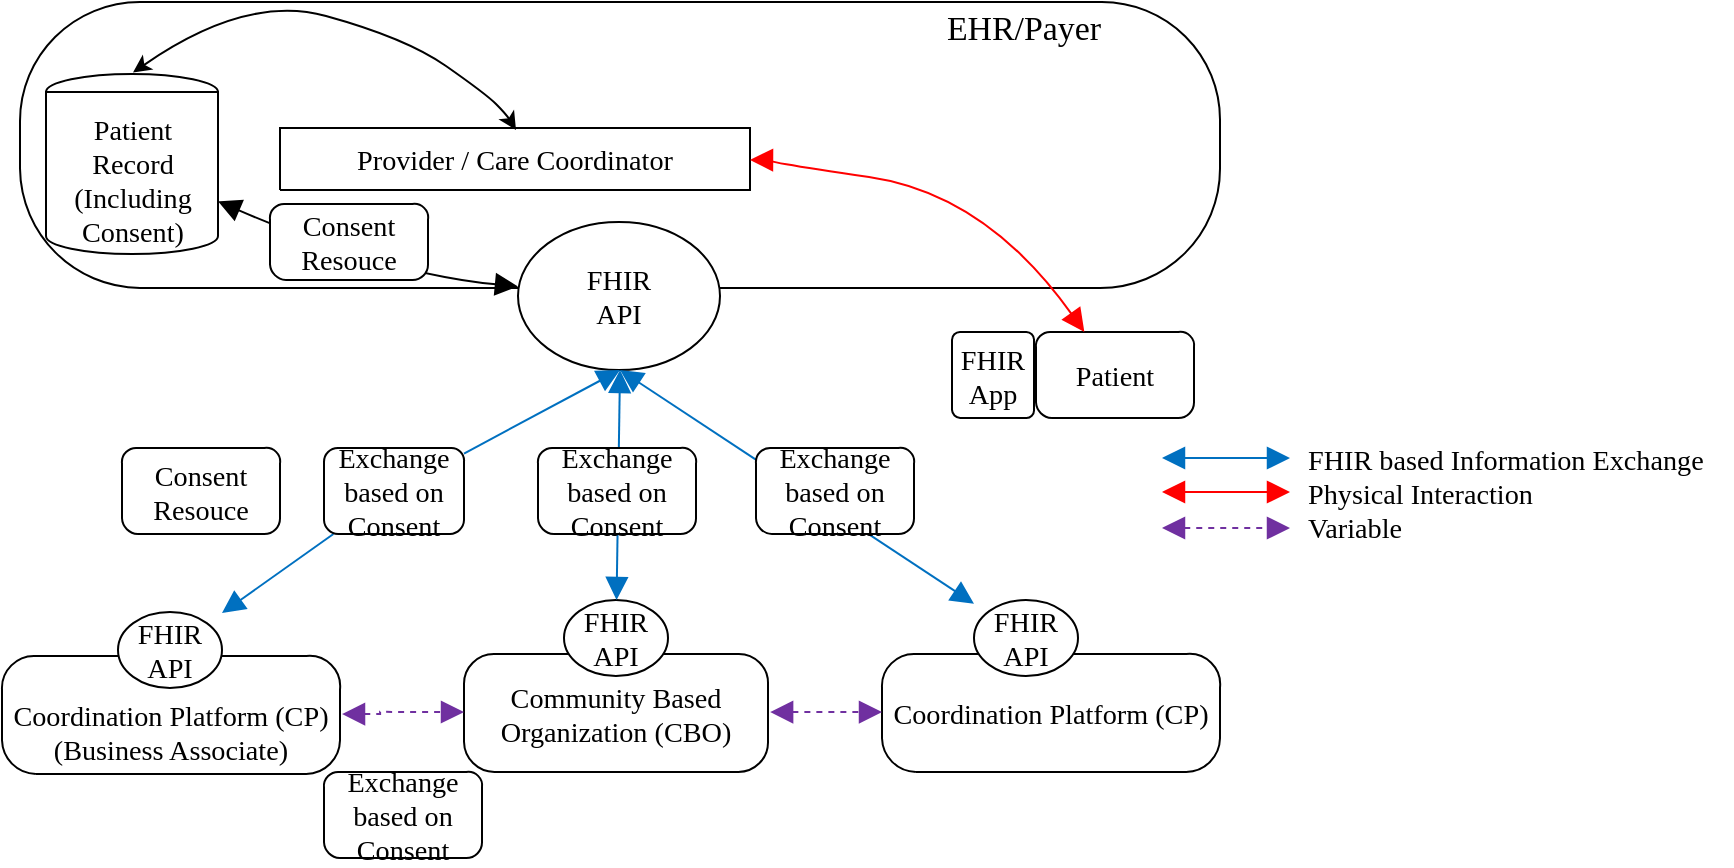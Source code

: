 <mxfile version="20.3.0" type="device"><diagram name="Page-1" id="Page-1"><mxGraphModel dx="978" dy="1191" grid="1" gridSize="10" guides="1" tooltips="1" connect="1" arrows="1" fold="1" page="1" pageScale="1" pageWidth="850" pageHeight="1100" math="0" shadow="0"><root><mxCell id="0"/><mxCell id="1" value="Connector" parent="0"/><mxCell id="2" style="vsdxID=18;fillColor=#FFFFFF;gradientColor=none;shape=stencil(vVTJEoIwDP2aHmG6CMLZ5T86WqBjpUyoin9vmcAo68nhluUl6UvSEHGoC1kpwmntwN7US19dQcSRcK7LQoF2XiLiRMQhs6BysI/yinolW2Qr3e2zzdBgHKNtCKfvXkX9jFijyx9s+jeshIv3QY8N0wTR0MF3LIxjNDXDBH3CKAl51CEC2eg6AOuk07ZEf4c2EnIV+HJBZmQ+cNUvpaqJeZbMuLh/3j5a45PEEz4sGfAZ9YduRWW27gLpfyAnk06nk04HnVlq9QbNWVqxWS6MhoyPyPDvUq5+r012du0DeuF7ETJtDB6UX//4gngTXh9x+gA=);points=[[1,0.5,0],[0.5,0.5,0],[0.5,0,0],[0.03,0.12,0],[0.97,0.12,0],[0.03,0.88,0],[0.97,0.88,0]];labelBackgroundColor=none;rounded=0;html=1;whiteSpace=wrap;" parent="1" vertex="1"><mxGeometry x="127" y="114" width="600" height="143" as="geometry"/></mxCell><mxCell id="3" value="&lt;div style=&quot;font-size: 1px&quot;&gt;&lt;font style=&quot;font-size:14.11px;font-family:Calibri;color:#000000;direction:ltr;letter-spacing:0px;line-height:120%;opacity:1&quot;&gt;Provider / Care Coordinator&lt;br/&gt;&lt;/font&gt;&lt;/div&gt;" style="verticalAlign=middle;align=center;vsdxID=3;fillColor=#FFFFFF;gradientColor=none;shape=stencil(nZBLDoAgDERP0z3SIyjew0SURgSD+Lu9kMZoXLhwN9O+tukAlrNpJg1SzDH4QW/URgNYgZTkjA4UkwJUgGXng+6DX1zLfmoymdXo17xh5zmRJ6Q42BWCfc2oJfdAr+Yv+AP9Cb7OJ3H/2JG1HNGz/84klThPVCc=);points=[[0.5,1,0],[1,0.5,0],[0.5,0,0],[0,0.5,0],[0.5,0.5,0]];labelBackgroundColor=none;rounded=0;html=1;whiteSpace=wrap;" parent="1" vertex="1"><mxGeometry x="257" y="177" width="235" height="31" as="geometry"/></mxCell><mxCell id="4" style="vsdxID=4;fillColor=#FFFFFF;gradientColor=none;shape=stencil(rVFBDsIwDHtNj5VCK14wxj8ilm0VZZ3SAuX3tAoIBhwQ4mbHjhMlyjZxxJmUgZg47OnsujQqu1HGuGkkdqkgZVtlmz4wDRyOUyd8xuqs6BBONSFLH9QOAxdha6FbcSLvisR5oQEvvfegFXyMgqwxu6g5JEwuTIupHnkgXcbo3uNwyxEpnonmt/Ivi/1nLfhirQIeZ+6d9/KlZ/31LaUkL7XtFQ==);points=[[0.5,0,0],[0.5,0.5,0],[0,0.5,0],[0.5,1,0],[1,0.5,0]];labelBackgroundColor=none;rounded=0;html=1;whiteSpace=wrap;" parent="1" vertex="1"><mxGeometry x="376" y="224" width="101" height="74" as="geometry"/></mxCell><mxCell id="5" value="&lt;div style=&quot;font-size: 1px&quot;&gt;&lt;font style=&quot;font-size:14.11px;font-family:Calibri;color:#000000;direction:ltr;letter-spacing:0px;line-height:120%;opacity:1&quot;&gt;FHIR&lt;br/&gt;API&lt;br/&gt;&lt;/font&gt;&lt;/div&gt;" style="text;vsdxID=4;fillColor=none;gradientColor=none;points=[[0.5,0,0],[0.5,0.5,0],[0,0.5,0],[0.5,1,0],[1,0.5,0]];labelBackgroundColor=none;rounded=0;html=1;whiteSpace=wrap;verticalAlign=middle;align=center;strokeColor=none;;html=1;" parent="4" vertex="1"><mxGeometry x="6.35" y="4.58" width="88.85" height="64.79" as="geometry"/></mxCell><mxCell id="6" value="&lt;div style=&quot;font-size: 1px&quot;&gt;&lt;font style=&quot;font-size:14.11px;font-family:Calibri;color:#000000;direction:ltr;letter-spacing:0px;line-height:120%;opacity:1&quot;&gt;&lt;br/&gt;Coordination Platform (CP)&lt;br/&gt;(Business Associate)&lt;br/&gt;&lt;/font&gt;&lt;/div&gt;" style="verticalAlign=middle;align=center;vsdxID=11;fillColor=#FFFFFF;gradientColor=none;shape=stencil(vVTLcsMgDPwajmZ41HU4p+l/MA22mVLjkWnj/n3xKG4DMT1lfNNjkdgdSUQep16Phgg2BfDv5mLPoSfyhQhhh96ADdEi8kTksfVgOvCfwxn9US/IxfrwX0uFGd9xtjwR7Ht10X9FrLPDDVY9DKvhLebg9w+UK4TDFS8UZQ2G5rTCWrHh9GlFVHq2UwU+6GD9gPkr2mnoTBX7Va3TXZKaLsaMd+FNNnlzcaC1LBNSlGd0aqrqhE6mD9uLyWbfAudHIHNhapEp01D+nChTUnoHcUoTVppacbibWilJOrWba7DLyP63gNH4uwitdQ4Pym0+vyAxhNdHnn4A);points=[[1,0.5,0],[0.5,0.5,0],[0.5,0,0],[0.03,0.08,0],[0.97,0.08,0],[0.03,0.92,0],[0.97,0.92,0]];labelBackgroundColor=none;rounded=0;html=1;whiteSpace=wrap;" parent="1" vertex="1"><mxGeometry x="118" y="441" width="169" height="59" as="geometry"/></mxCell><mxCell id="7" value="&lt;div style=&quot;font-size: 1px&quot;&gt;&lt;font style=&quot;font-size:14.11px;font-family:Calibri;color:#000000;direction:ltr;letter-spacing:0px;line-height:120%;opacity:1&quot;&gt;Patient&lt;br/&gt;&lt;/font&gt;&lt;/div&gt;" style="verticalAlign=middle;align=center;vsdxID=12;fillColor=#FFFFFF;gradientColor=none;shape=stencil(vVRLDoIwED1NlzT9BIG1n3s0WqCxUjJUxdtbMhKlgivDbj6vM32v0yFy29Wq1USwzoM767s5+ZrIHRHCNLUG44NF5J7IbelAV+CuzQn9Vg3Iwbq421Chx3OcDUcEe4wu+gfEWtN8YIu/YRUcQw5GLC1SRMMIzynPMdRPC4wFc04z+UIkqjddAs4rb1yD+RfaKqh0EtolpVXVJNXdtW6/wrNk4ubheiJb5pPTrIj4bChLJ3wifdhaVGb7LpD+BzJ+abb5UiadKrMk9QriLI3YLBfOaCoiMgUVPBrb2W+wysz++oDBeG+E0liLC+UzH2+QEMLtI/dP);points=[[1,0.5,0],[0.5,0.5,0],[0.5,0,0],[0.03,0.05,0],[0.97,0.05,0],[0.03,0.95,0],[0.97,0.95,0]];labelBackgroundColor=none;rounded=0;html=1;whiteSpace=wrap;" parent="1" vertex="1"><mxGeometry x="635" y="279" width="79" height="43" as="geometry"/></mxCell><mxCell id="8" value="&lt;div style=&quot;font-size: 1px&quot;&gt;&lt;font style=&quot;font-size:14.11px;font-family:Calibri;color:#000000;direction:ltr;letter-spacing:0px;line-height:120%;opacity:1&quot;&gt;Community Based Organization (CBO)&lt;br/&gt;&lt;/font&gt;&lt;/div&gt;" style="verticalAlign=middle;align=center;vsdxID=13;fillColor=#FFFFFF;gradientColor=none;shape=stencil(vVTbEoIgEP0aHmUQjOq57D+YRGUicVYq+/tw0ElRe2p828tZlrM3xE5NKWqJKGksmJt8qcyWiJ0RpaoqJSjrJMRSxE65AVmAeVSZ12vRITvpbp7dC62Pi0kXQsl7UL1+8VitqhH2+DesgKvzwYDFBw+GHk13mPSmdho/vLdPcNIDItGqJgJjhVWm8u4erAUUMnLJolyLYuJqXlLWM/MilTC3+x3/RYbvAjYJ5scJm6A4ZCsmi3lXOP8DOWvzftZnyieVWan0BrVZma9FJjHBMQ+ocExoMLKLG7DJwP7aPSd8j0GutPa3ZOwPj4cz+cPD0g8=);points=[[0,0.5,0],[1,0.5,0],[0.5,1,0],[0.5,0,0],[0.03,0.04,0],[0.97,0.04,0],[0.03,0.96,0],[0.97,0.96,0]];labelBackgroundColor=none;rounded=0;html=1;whiteSpace=wrap;" parent="1" vertex="1"><mxGeometry x="349" y="440" width="152" height="59" as="geometry"/></mxCell><mxCell id="9" value="&lt;div style=&quot;font-size: 1px&quot;&gt;&lt;font style=&quot;font-size:16.93px;font-family:Calibri;color:#000000;direction:ltr;letter-spacing:0px;line-height:120%;opacity:1&quot;&gt;EHR/Payer&lt;br/&gt;&lt;/font&gt;&lt;/div&gt;" style="verticalAlign=middle;align=center;vsdxID=19;fillColor=none;gradientColor=none;shape=stencil(nZBLDoAgDERP0z3SIyjew0SURgSD+Lu9kMZoXLhwN9O+tukAlrNpJg1SzDH4QW/URgNYgZTkjA4UkwJUgGXng+6DX1zLfmoymdXo17xh5zmRJ6Q42BWCfc2oJfdAr+Yv+AP9Cb7OJ3H/2JG1HNGz/84klThPVCc=);strokeColor=none;points=[];labelBackgroundColor=none;rounded=0;html=1;whiteSpace=wrap;" parent="1" vertex="1"><mxGeometry x="522" y="114" width="214" height="28" as="geometry"/></mxCell><mxCell id="10" style="vsdxID=28;fillColor=#FFFFFF;gradientColor=none;shape=stencil(vVHLDsIgEPwajiQU4hfU+h8bu7RELM2CFv9eyMZYjCcP3mZ2Zh/ZEaaPM6wotIqJwgU3N6ZZmKPQ2i0zkksFCTMI09tAOFG4LSPzFaqzomu41wmZ+1Tt0OrB7MD0xE6gc5EoN5qi1vsa1Kmvo1SWkF2UFBIkF5ZmqweaUJY10nqYGiluiOuu3P182P/OKuD9Zuu855T2+mcspcSRmuEJ);points=[[0.5,0,0],[0.5,0.5,0],[0,0.5,0],[0.5,1,0],[1,0.5,0]];labelBackgroundColor=none;rounded=0;html=1;whiteSpace=wrap;" parent="1" vertex="1"><mxGeometry x="176" y="419" width="52" height="38" as="geometry"/></mxCell><mxCell id="11" value="&lt;div style=&quot;font-size: 1px&quot;&gt;&lt;font style=&quot;font-size:14.11px;font-family:Calibri;color:#000000;direction:ltr;letter-spacing:0px;line-height:120%;opacity:1&quot;&gt;FHIR&lt;br/&gt;API&lt;br/&gt;&lt;/font&gt;&lt;/div&gt;" style="text;vsdxID=28;fillColor=none;gradientColor=none;points=[[0.5,0,0],[0.5,0.5,0],[0,0.5,0],[0.5,1,0],[1,0.5,0]];labelBackgroundColor=none;rounded=0;html=1;whiteSpace=wrap;verticalAlign=middle;align=center;strokeColor=none;;html=1;" parent="10" vertex="1"><mxGeometry x="3.31" y="1.84" width="46.28" height="33.74" as="geometry"/></mxCell><mxCell id="42" value="&lt;div style=&quot;font-size: 1px&quot;&gt;&lt;/div&gt;" style="vsdxID=38;edgeStyle=none;startArrow=block;endArrow=block;startSize=9;endSize=9;strokeColor=#ff0000;spacingTop=0;spacingBottom=0;spacingLeft=0;spacingRight=0;verticalAlign=middle;html=1;labelBackgroundColor=#ffffff;rounded=0;align=center;" parent="1" edge="1"><mxGeometry relative="1" as="geometry"><Array as="points"/><mxPoint x="698" y="359" as="sourcePoint"/><mxPoint x="762" y="359" as="targetPoint"/></mxGeometry></mxCell><mxCell id="12" value="&lt;div style=&quot;font-size: 1px&quot;&gt;&lt;p style=&quot;align:left;margin-left:0;margin-right:0;margin-top:0px;margin-bottom:0px;text-indent:0;valign:middle;direction:ltr;&quot;&gt;&lt;font style=&quot;font-size:14.11px;font-family:Calibri;color:#000000;direction:ltr;letter-spacing:0px;line-height:120%;opacity:1&quot;&gt;FHIR based Information Exchange&lt;br/&gt;Physical Interaction&lt;br/&gt;Variable&lt;br/&gt;&lt;br/&gt;&lt;/font&gt;&lt;/p&gt;&lt;/div&gt;" style="verticalAlign=middle;align=left;vsdxID=39;fillColor=none;gradientColor=none;shape=stencil(nZBLDoAgDERP0z3SIyjew0SURgSD+Lu9kMZoXLhwN9O+tukAlrNpJg1SzDH4QW/URgNYgZTkjA4UkwJUgGXng+6DX1zLfmoymdXo17xh5zmRJ6Q42BWCfc2oJfdAr+Yv+AP9Cb7OJ3H/2JG1HNGz/84klThPVCc=);strokeColor=none;points=[];labelBackgroundColor=none;rounded=0;html=1;whiteSpace=wrap;" parent="1" vertex="1"><mxGeometry x="769" y="322" width="214" height="91" as="geometry"/></mxCell><mxCell id="43" value="&lt;div style=&quot;font-size: 1px&quot;&gt;&lt;/div&gt;" style="vsdxID=40;edgeStyle=none;startArrow=block;endArrow=block;startSize=9;endSize=9;strokeColor=#0070c0;spacingTop=0;spacingBottom=0;spacingLeft=0;spacingRight=0;verticalAlign=middle;html=1;labelBackgroundColor=#FFFFFF;rounded=0;align=center;" parent="1" edge="1"><mxGeometry relative="1" as="geometry"><Array as="points"/><mxPoint x="698" y="342" as="sourcePoint"/><mxPoint x="762" y="342" as="targetPoint"/></mxGeometry></mxCell><mxCell id="44" value="&lt;div style=&quot;font-size: 1px&quot;&gt;&lt;/div&gt;" style="vsdxID=41;edgeStyle=none;dashed=1;startArrow=block;endArrow=block;startSize=9;endSize=9;strokeColor=#7030a0;spacingTop=0;spacingBottom=0;spacingLeft=0;spacingRight=0;verticalAlign=middle;html=1;labelBackgroundColor=#FFFFFF;rounded=0;align=center;" parent="1" edge="1"><mxGeometry relative="1" as="geometry"><Array as="points"/><mxPoint x="698" y="377" as="sourcePoint"/><mxPoint x="762" y="377" as="targetPoint"/></mxGeometry></mxCell><mxCell id="13" value="&lt;div style=&quot;font-size: 1px&quot;&gt;&lt;font style=&quot;font-size:14.11px;font-family:Calibri;color:#000000;direction:ltr;letter-spacing:0px;line-height:120%;opacity:1&quot;&gt;Consent&lt;br/&gt;Resouce&lt;br/&gt;&lt;/font&gt;&lt;/div&gt;" style="verticalAlign=middle;align=center;vsdxID=47;fillColor=#FFFFFF;gradientColor=none;shape=stencil(vVRLDoIwED1NlzT9BIG1n3s0WqCxUjJUxdtbMhKlgivDbj6vM32v0yFy29Wq1USwzoM767s5+ZrIHRHCNLUG44NF5J7IbelAV+CuzQn9Vg3Iwbq421Chx3OcDUcEe4wu+gfEWtN8YIu/YRUcQw5GLC1SRMMIzynPMdRPC4wFc04z+UIkqjddAs4rb1yD+RfaKqh0EtolpVXVJNXdtW6/wrNk4ubheiJb5pPTrIj4bChLJ3wifdhaVGb7LpD+BzJ+abb5UiadKrMk9QriLI3YLBfOaCoiMgUVPBrb2W+wysz++oDBeG+E0liLC+UzH2+QEMLtI/dP);points=[[1,0.5,0],[0.5,0.5,0],[0.5,0,0],[0.03,0.05,0],[0.97,0.05,0],[0.03,0.95,0],[0.97,0.95,0]];labelBackgroundColor=none;rounded=0;html=1;whiteSpace=wrap;" parent="1" vertex="1"><mxGeometry x="178" y="337" width="79" height="43" as="geometry"/></mxCell><mxCell id="16" value="&lt;div style=&quot;font-size: 1px&quot;&gt;&lt;font style=&quot;font-size:14.11px;font-family:Calibri;color:#000000;direction:ltr;letter-spacing:0px;line-height:120%;opacity:1&quot;&gt;Coordination Platform (CP)&lt;br/&gt;&lt;/font&gt;&lt;/div&gt;" style="verticalAlign=middle;align=center;vsdxID=53;fillColor=#FFFFFF;gradientColor=none;shape=stencil(vVTLcsMgDPwajmZ41HU4p+l/MA22mVLjkWnj/n3xKG4DMT1lfNNjkdgdSUQep16Phgg2BfDv5mLPoSfyhQhhh96ADdEi8kTksfVgOvCfwxn9US/IxfrwX0uFGd9xtjwR7Ht10X9FrLPDDVY9DKvhLebg9w+UK4TDFS8UZQ2G5rTCWrHh9GlFVHq2UwU+6GD9gPkr2mnoTBX7Va3TXZKaLsaMd+FNNnlzcaC1LBNSlGd0aqrqhE6mD9uLyWbfAudHIHNhapEp01D+nChTUnoHcUoTVppacbibWilJOrWba7DLyP63gNH4uwitdQ4Pym0+vyAxhNdHnn4A);points=[[1,0.5,0],[0.5,0.5,0],[0.5,0,0],[0.03,0.08,0],[0.97,0.08,0],[0.03,0.92,0],[0.97,0.92,0]];labelBackgroundColor=none;rounded=0;html=1;whiteSpace=wrap;" parent="1" vertex="1"><mxGeometry x="558" y="440" width="169" height="59" as="geometry"/></mxCell><mxCell id="17" style="vsdxID=54;fillColor=#FFFFFF;gradientColor=none;shape=stencil(vVHLDsIgEPwajiQU4hfU+h8bu7RELM2CFv9eyMZYjCcP3mZ2Zh/ZEaaPM6wotIqJwgU3N6ZZmKPQ2i0zkksFCTMI09tAOFG4LSPzFaqzomu41wmZ+1Tt0OrB7MD0xE6gc5EoN5qi1vsa1Kmvo1SWkF2UFBIkF5ZmqweaUJY10nqYGiluiOuu3P182P/OKuD9Zuu855T2+mcspcSRmuEJ);points=[[0.5,0,0],[0.5,0.5,0],[0,0.5,0],[0.5,1,0],[1,0.5,0]];labelBackgroundColor=none;rounded=0;html=1;whiteSpace=wrap;" parent="1" vertex="1"><mxGeometry x="604" y="413" width="52" height="38" as="geometry"/></mxCell><mxCell id="18" value="&lt;div style=&quot;font-size: 1px&quot;&gt;&lt;font style=&quot;font-size:14.11px;font-family:Calibri;color:#000000;direction:ltr;letter-spacing:0px;line-height:120%;opacity:1&quot;&gt;FHIR&lt;br/&gt;API&lt;br/&gt;&lt;/font&gt;&lt;/div&gt;" style="text;vsdxID=54;fillColor=none;gradientColor=none;points=[[0.5,0,0],[0.5,0.5,0],[0,0.5,0],[0.5,1,0],[1,0.5,0]];labelBackgroundColor=none;rounded=0;html=1;whiteSpace=wrap;verticalAlign=middle;align=center;strokeColor=none;;html=1;" parent="17" vertex="1"><mxGeometry x="3.31" y="1.84" width="46.28" height="33.74" as="geometry"/></mxCell><mxCell id="20" value="&lt;div style=&quot;font-size: 1px&quot;&gt;&lt;font style=&quot;font-size:14.11px;font-family:Calibri;color:#000000;direction:ltr;letter-spacing:0px;line-height:120%;opacity:1&quot;&gt;Exchange based  on Consent&lt;br/&gt;&lt;/font&gt;&lt;/div&gt;" style="verticalAlign=middle;align=center;vsdxID=58;fillColor=#FFFFFF;gradientColor=none;shape=stencil(vVRLDoIwED1NlzT9BIG1n3s0WqCxUjJUxdtbMhKlgivDbj6vM32v0yFy29Wq1USwzoM767s5+ZrIHRHCNLUG44NF5J7IbelAV+CuzQn9Vg3Iwbq421Chx3OcDUcEe4wu+gfEWtN8YIu/YRUcQw5GLC1SRMMIzynPMdRPC4wFc04z+UIkqjddAs4rb1yD+RfaKqh0EtolpVXVJNXdtW6/wrNk4ubheiJb5pPTrIj4bChLJ3wifdhaVGb7LpD+BzJ+abb5UiadKrMk9QriLI3YLBfOaCoiMgUVPBrb2W+wysz++oDBeG+E0liLC+UzH2+QEMLtI/dP);points=[[1,0.5,0],[0.5,0.5,0],[0.5,0,0],[0.03,0.05,0],[0.97,0.05,0],[0.03,0.95,0],[0.97,0.95,0]];labelBackgroundColor=none;rounded=0;html=1;whiteSpace=wrap;" parent="1" vertex="1"><mxGeometry x="279" y="499" width="79" height="43" as="geometry"/></mxCell><mxCell id="21" style="vsdxID=60;fillColor=#FFFFFF;gradientColor=none;shape=stencil(vVHRDsIgDPwaHkkQ4hfM+R+N6xgRx1LQ4d8LKcZpfPLBt7veXdu0wnRxggWFVjFROOPqhjQJcxBau3lCcqkgYXphujEQWgrXeWC+QHVWdAm32iFzTtWEVndmO6ZHdgKdikTNqfdspeZtND+TXzupLCG7KCkkSC7Mb0M9kEVZpsjRg205luKKuGzKP+/1v60KeB15dN7zj7b651NKiR9q+gc=);points=[[1,0.5,0],[0.5,0.5,0],[0.5,0,0],[0.5,0.2,0]];labelBackgroundColor=none;rounded=0;html=1;whiteSpace=wrap;" parent="1" vertex="1"><mxGeometry x="140" y="150" width="86" height="90" as="geometry"/></mxCell><mxCell id="22" style="vsdxID=61;fillColor=#FFFFFF;gradientColor=none;shape=stencil(nZHBDsIgDIafhiMJg3jwPOd7ENdtRISloMO3F1KMm1EP3vq3X/s3LVNtmPQMTIoQ0Z9hMX2cmDowKY2bAE3MEVMdU+3gEUb0V9eTnnUhS3TxtzIhUZ8oHVLcSe1JHonUeMolrOSuoljZpur0lB9HicR1MoGjjzoa7zauVuMIPNvwweqxzqFSWADmVXqzmDUOvjs3P9h/ye1hcvC652CspXes6+/3zyn6neoe);points=[[0,0.5,0],[1,0.5,0],[0.5,1,0],[0.5,0,0],[0.5,0.2,0]];labelBackgroundColor=none;rounded=0;html=1;whiteSpace=wrap;" parent="21" vertex="1"><mxGeometry width="86" height="90" as="geometry"/></mxCell><mxCell id="23" value="&lt;div style=&quot;font-size: 1px&quot;&gt;&lt;font style=&quot;font-size:14.11px;font-family:Calibri;color:#000000;direction:ltr;letter-spacing:0px;line-height:120%;opacity:1&quot;&gt;&lt;br/&gt;Patient&lt;br/&gt;Record&lt;br/&gt;(Including&lt;br/&gt;Consent)&lt;br/&gt;&lt;/font&gt;&lt;/div&gt;" style="text;vsdxID=60;fillColor=none;gradientColor=none;points=[[1,0.5,0],[0.5,0.5,0],[0.5,0,0],[0.5,0.2,0]];labelBackgroundColor=none;rounded=0;html=1;whiteSpace=wrap;verticalAlign=middle;align=center;strokeColor=none;;html=1;" parent="21" vertex="1"><mxGeometry y="-0.712" width="86.99" height="90.712" as="geometry"/></mxCell><mxCell id="24" value="&lt;div style=&quot;font-size: 1px&quot;&gt;&lt;font style=&quot;font-size:14.11px;font-family:Calibri;color:#000000;direction:ltr;letter-spacing:0px;line-height:120%;opacity:1&quot;&gt;FHIR App&lt;br/&gt;&lt;/font&gt;&lt;/div&gt;" style="verticalAlign=middle;align=center;vsdxID=63;fillColor=#FFFFFF;gradientColor=none;shape=stencil(vVTLjsMgDPwajkEE0gfntvsfqCUJKg2RQ7fp3y+RE22hSU9VbrZnjDUjYyIOXa1aTTjrPLirfpiLr4k4Es5NU2swPkREnIg4lA50Be7eXDBv1cAcopv7HV7osS9nQwtnzynF/Ae51jQvXPk1roJzwGDiUpEjG0b6nu4FVvq4f3pPMroZe/pM9abLwHnljWsQH9lWQaWzMC0rraoiqHto3b6VZ7W8DaeF/KSmKFI1chupScxhawmZnbsg+RvM1JjdNjZGUh4bs+DzCtYsrdeskjzAMpYSSmyTrOzsD1hlXz/9vRD8H4PSWIu35BVPj0co4eERpz8=);points=[[1,0.5,0],[0.5,0.5,0],[0.5,0,0],[0.03,0.03,0],[0.97,0.03,0],[0.03,0.97,0],[0.97,0.97,0]];labelBackgroundColor=none;rounded=0;html=1;whiteSpace=wrap;" parent="1" vertex="1"><mxGeometry x="593" y="279" width="41" height="43" as="geometry"/></mxCell><mxCell id="25" style="vsdxID=64;fillColor=#FFFFFF;gradientColor=none;shape=stencil(vVHLDsIgEPwajiQU4hfU+h8bu7RELM2CFv9eyMZYjCcP3mZ2Zh/ZEaaPM6wotIqJwgU3N6ZZmKPQ2i0zkksFCTMI09tAOFG4LSPzFaqzomu41wmZ+1Tt0OrB7MD0xE6gc5EoN5qi1vsa1Kmvo1SWkF2UFBIkF5ZmqweaUJY10nqYGiluiOuu3P182P/OKuD9Zuu855T2+mcspcSRmuEJ);points=[[0.5,0,0],[0.5,0.5,0],[0,0.5,0],[0.5,1,0],[1,0.5,0]];labelBackgroundColor=none;rounded=0;html=1;whiteSpace=wrap;" parent="1" vertex="1"><mxGeometry x="399" y="413" width="52" height="38" as="geometry"/></mxCell><mxCell id="26" value="&lt;div style=&quot;font-size: 1px&quot;&gt;&lt;font style=&quot;font-size:14.11px;font-family:Calibri;color:#000000;direction:ltr;letter-spacing:0px;line-height:120%;opacity:1&quot;&gt;FHIR&lt;br/&gt;API&lt;br/&gt;&lt;/font&gt;&lt;/div&gt;" style="text;vsdxID=64;fillColor=none;gradientColor=none;points=[[0.5,0,0],[0.5,0.5,0],[0,0.5,0],[0.5,1,0],[1,0.5,0]];labelBackgroundColor=none;rounded=0;html=1;whiteSpace=wrap;verticalAlign=middle;align=center;strokeColor=none;;html=1;" parent="25" vertex="1"><mxGeometry x="3.31" y="1.84" width="46.28" height="33.74" as="geometry"/></mxCell><mxCell id="28" style="vsdxID=59;edgeStyle=none;startArrow=block;endArrow=block;startSize=9;endSize=9;strokeColor=#000000;spacingTop=0;spacingBottom=0;spacingLeft=0;spacingRight=0;verticalAlign=middle;html=1;labelBackgroundColor=#ffffff;curved=1;" parent="1" source="4" target="21" edge="1"><mxGeometry relative="1" as="geometry"><Array as="points"><mxPoint x="310" y="250"/></Array></mxGeometry></mxCell><mxCell id="29" value="&lt;div style=&quot;font-size: 1px&quot;&gt;&lt;/div&gt;" style="text;vsdxID=59;edgeStyle=none;startArrow=block;endArrow=block;startSize=9;endSize=9;strokeColor=none;spacingTop=0;spacingBottom=0;spacingLeft=0;spacingRight=0;verticalAlign=middle;html=1;labelBackgroundColor=#ffffff;rounded=0;align=center;fillColor=none;gradientColor=none;whiteSpace=wrap;rotation=356.49;;html=1;;rotation=358.304" parent="28" vertex="1"><mxGeometry width="56.44" height="24.84" relative="1" as="geometry"><mxPoint x="-28.22" y="-12.42" as="offset"/></mxGeometry></mxCell><mxCell id="30" style="vsdxID=56;edgeStyle=none;dashed=1;startArrow=block;endArrow=block;startSize=9;endSize=9;strokeColor=#7030a0;spacingTop=0;spacingBottom=0;spacingLeft=0;spacingRight=0;verticalAlign=middle;html=1;labelBackgroundColor=#FFFFFF;rounded=0;exitX=1.007;exitY=0.492;exitDx=0;exitDy=0;exitPerimeter=0;entryX=0;entryY=0.492;entryDx=0;entryDy=0;entryPerimeter=0;" parent="1" source="8" target="16" edge="1"><mxGeometry relative="1" as="geometry"><mxPoint as="offset"/><Array as="points"/></mxGeometry></mxCell><mxCell id="31" style="vsdxID=55;edgeStyle=none;startArrow=block;endArrow=block;startSize=9;endSize=9;strokeColor=#0070c0;spacingTop=0;spacingBottom=0;spacingLeft=0;spacingRight=0;verticalAlign=middle;html=1;labelBackgroundColor=#FFFFFF;rounded=0;" parent="1" source="4" target="17" edge="1"><mxGeometry relative="1" as="geometry"><Array as="points"><mxPoint x="427" y="298"/></Array></mxGeometry></mxCell><mxCell id="32" value="&lt;div style=&quot;font-size: 1px&quot;&gt;&lt;/div&gt;" style="text;vsdxID=55;edgeStyle=none;startArrow=block;endArrow=block;startSize=9;endSize=9;strokeColor=none;spacingTop=0;spacingBottom=0;spacingLeft=0;spacingRight=0;verticalAlign=middle;html=1;labelBackgroundColor=#FFFFFF;rounded=0;align=center;fillColor=none;gradientColor=none;whiteSpace=wrap;rotation=0.28;;html=1;;rotation=29.506" parent="31" vertex="1"><mxGeometry width="56.44" height="24.84" relative="1" as="geometry"><mxPoint x="-28.22" y="-12.42" as="offset"/></mxGeometry></mxCell><mxCell id="35" style="vsdxID=27;edgeStyle=none;dashed=1;startArrow=block;endArrow=block;startSize=9;endSize=9;strokeColor=#7030a0;spacingTop=0;spacingBottom=0;spacingLeft=0;spacingRight=0;verticalAlign=middle;html=1;labelBackgroundColor=#FFFFFF;rounded=0;exitX=1.006;exitY=0.492;exitDx=0;exitDy=0;exitPerimeter=0;entryX=0;entryY=0.492;entryDx=0;entryDy=0;entryPerimeter=0;" parent="1" source="6" target="8" edge="1"><mxGeometry relative="1" as="geometry"><mxPoint as="offset"/><Array as="points"><mxPoint x="307.05" y="470"/><mxPoint x="307.05" y="468.93"/></Array></mxGeometry></mxCell><mxCell id="36" style="vsdxID=33;edgeStyle=none;startArrow=none;endArrow=block;startSize=9;endSize=9;strokeColor=#0070c0;spacingTop=0;spacingBottom=0;spacingLeft=0;spacingRight=0;verticalAlign=middle;html=1;labelBackgroundColor=#FFFFFF;rounded=0;" parent="1" source="15" target="10" edge="1"><mxGeometry relative="1" as="geometry"><Array as="points"/></mxGeometry></mxCell><mxCell id="38" style="vsdxID=34;edgeStyle=none;startArrow=block;endArrow=block;startSize=9;endSize=9;strokeColor=#0070c0;spacingTop=0;spacingBottom=0;spacingLeft=0;spacingRight=0;verticalAlign=middle;html=1;labelBackgroundColor=#FFFFFF;rounded=0;" parent="1" source="4" target="25" edge="1"><mxGeometry relative="1" as="geometry"><Array as="points"><mxPoint x="427" y="298"/></Array></mxGeometry></mxCell><mxCell id="39" value="&lt;div style=&quot;font-size: 1px&quot;&gt;&lt;/div&gt;" style="text;vsdxID=34;edgeStyle=none;startArrow=block;endArrow=block;startSize=9;endSize=9;strokeColor=none;spacingTop=0;spacingBottom=0;spacingLeft=0;spacingRight=0;verticalAlign=middle;html=1;labelBackgroundColor=#FFFFFF;rounded=0;align=center;fillColor=none;gradientColor=none;whiteSpace=wrap;rotation=181.16;;html=1;;rotation=270.636" parent="38" vertex="1"><mxGeometry width="56.44" height="24.84" relative="1" as="geometry"><mxPoint x="-28.22" y="-12.42" as="offset"/></mxGeometry></mxCell><mxCell id="40" style="vsdxID=37;edgeStyle=none;startArrow=block;endArrow=block;startSize=9;endSize=9;strokeColor=#ff0000;spacingTop=0;spacingBottom=0;spacingLeft=0;spacingRight=0;verticalAlign=middle;html=1;labelBackgroundColor=#ffffff;curved=1;" parent="1" source="3" target="7" edge="1"><mxGeometry relative="1" as="geometry"><Array as="points"><mxPoint x="493" y="193"/><mxPoint x="610" y="210"/></Array></mxGeometry></mxCell><mxCell id="41" value="&lt;div style=&quot;font-size: 1px&quot;&gt;&lt;/div&gt;" style="text;vsdxID=37;edgeStyle=none;startArrow=block;endArrow=block;startSize=9;endSize=9;strokeColor=none;spacingTop=0;spacingBottom=0;spacingLeft=0;spacingRight=0;verticalAlign=middle;html=1;labelBackgroundColor=#ffffff;rounded=0;align=center;fillColor=none;gradientColor=none;whiteSpace=wrap;rotation=0.1;;html=1;;rotation=25.308" parent="40" vertex="1"><mxGeometry width="56.44" height="24.84" relative="1" as="geometry"><mxPoint x="-28.22" y="-12.42" as="offset"/></mxGeometry></mxCell><mxCell id="14" value="&lt;div style=&quot;font-size: 1px&quot;&gt;&lt;font style=&quot;font-size:14.11px;font-family:Calibri;color:#000000;direction:ltr;letter-spacing:0px;line-height:120%;opacity:1&quot;&gt;Exchange based  on Consent&lt;br/&gt;&lt;/font&gt;&lt;/div&gt;" style="verticalAlign=middle;align=center;vsdxID=50;fillColor=#FFFFFF;gradientColor=none;shape=stencil(vVRLDoIwED1NlzT9BIG1n3s0WqCxUjJUxdtbMhKlgivDbj6vM32v0yFy29Wq1USwzoM767s5+ZrIHRHCNLUG44NF5J7IbelAV+CuzQn9Vg3Iwbq421Chx3OcDUcEe4wu+gfEWtN8YIu/YRUcQw5GLC1SRMMIzynPMdRPC4wFc04z+UIkqjddAs4rb1yD+RfaKqh0EtolpVXVJNXdtW6/wrNk4ubheiJb5pPTrIj4bChLJ3wifdhaVGb7LpD+BzJ+abb5UiadKrMk9QriLI3YLBfOaCoiMgUVPBrb2W+wysz++oDBeG+E0liLC+UzH2+QEMLtI/dP);points=[[1,0.5,0],[0.5,0.5,0],[0.5,0,0],[0.03,0.05,0],[0.97,0.05,0],[0.03,0.95,0],[0.97,0.95,0]];labelBackgroundColor=none;rounded=0;html=1;whiteSpace=wrap;" parent="1" vertex="1"><mxGeometry x="495" y="337" width="79" height="43" as="geometry"/></mxCell><mxCell id="19" value="&lt;div style=&quot;font-size: 1px&quot;&gt;&lt;font style=&quot;font-size:14.11px;font-family:Calibri;color:#000000;direction:ltr;letter-spacing:0px;line-height:120%;opacity:1&quot;&gt;Exchange based  on Consent&lt;br/&gt;&lt;/font&gt;&lt;/div&gt;" style="verticalAlign=middle;align=center;vsdxID=57;fillColor=#FFFFFF;gradientColor=none;shape=stencil(vVRLDoIwED1NlzT9BIG1n3s0WqCxUjJUxdtbMhKlgivDbj6vM32v0yFy29Wq1USwzoM767s5+ZrIHRHCNLUG44NF5J7IbelAV+CuzQn9Vg3Iwbq421Chx3OcDUcEe4wu+gfEWtN8YIu/YRUcQw5GLC1SRMMIzynPMdRPC4wFc04z+UIkqjddAs4rb1yD+RfaKqh0EtolpVXVJNXdtW6/wrNk4ubheiJb5pPTrIj4bChLJ3wifdhaVGb7LpD+BzJ+abb5UiadKrMk9QriLI3YLBfOaCoiMgUVPBrb2W+wysz++oDBeG+E0liLC+UzH2+QEMLtI/dP);points=[[1,0.5,0],[0.5,0.5,0],[0.5,0,0],[0.03,0.05,0],[0.97,0.05,0],[0.03,0.95,0],[0.97,0.95,0]];labelBackgroundColor=none;rounded=0;html=1;whiteSpace=wrap;" parent="1" vertex="1"><mxGeometry x="386" y="337" width="79" height="43" as="geometry"/></mxCell><mxCell id="15" value="&lt;div style=&quot;font-size: 1px&quot;&gt;&lt;font style=&quot;font-size:14.11px;font-family:Calibri;color:#000000;direction:ltr;letter-spacing:0px;line-height:120%;opacity:1&quot;&gt;Exchange based  on Consent&lt;br/&gt;&lt;/font&gt;&lt;/div&gt;" style="verticalAlign=middle;align=center;vsdxID=51;fillColor=#FFFFFF;gradientColor=none;shape=stencil(vVTLsoIwDP2aLukAQYS11/sfHS3QsZcyoVfx7y0TUanUlcMuj9Ok5zQNg13fiE6yNO4tmpO8qKNtGPywNFVtI1FZZzHYM9hVBmWN5r89kt+JETlaf+Y8VhjoXBKPR9L4Ornk/xJWq/YFW34NK/Dgcvi4A4cNwXHC57zIKTTMK0wVC+DbOyASg+ojNFZYZVpK38FaYC0j1y6qtKhnqf4iZfcWXiTj93a3gzCdkicemYwXMCPjqROvRWSxb4DyN5C+MKWvTM6T+TMHhF5Bm8B4hSY2e2NSZt7ALv6AVcb1099zxnMZVEpr2iWveX95uBAtHtjfAA==);points=[[1,0.5,0],[0.5,0.5,0],[0.5,0,0],[0.03,0.05,0],[0.97,0.05,0],[0.03,0.95,0],[0.97,0.95,0]];labelBackgroundColor=none;rounded=0;html=1;whiteSpace=wrap;" parent="1" vertex="1"><mxGeometry x="279" y="337" width="70" height="43" as="geometry"/></mxCell><mxCell id="veexabkJ8lgAZX98wydX-44" value="" style="vsdxID=33;edgeStyle=none;startArrow=block;endArrow=none;startSize=9;endSize=9;strokeColor=#0070c0;spacingTop=0;spacingBottom=0;spacingLeft=0;spacingRight=0;verticalAlign=middle;html=1;labelBackgroundColor=#FFFFFF;rounded=0;" edge="1" parent="1" source="4" target="15"><mxGeometry relative="1" as="geometry"><Array as="points"><mxPoint x="427" y="298"/></Array><mxPoint x="427" y="298" as="sourcePoint"/><mxPoint x="228" y="421.822" as="targetPoint"/></mxGeometry></mxCell><mxCell id="veexabkJ8lgAZX98wydX-45" value="&lt;div style=&quot;font-size: 1px&quot;&gt;&lt;/div&gt;" style="text;vsdxID=33;edgeStyle=none;startArrow=block;endArrow=block;startSize=9;endSize=9;strokeColor=none;spacingTop=0;spacingBottom=0;spacingLeft=0;spacingRight=0;verticalAlign=middle;html=1;labelBackgroundColor=#FFFFFF;rounded=0;align=center;fillColor=none;gradientColor=none;whiteSpace=wrap;rotation=303.55;;html=1;;rotation=331.717" vertex="1" parent="veexabkJ8lgAZX98wydX-44"><mxGeometry width="56.44" height="24.84" relative="1" as="geometry"><mxPoint x="-28.22" y="-12.42" as="offset"/></mxGeometry></mxCell><mxCell id="veexabkJ8lgAZX98wydX-50" value="" style="curved=1;endArrow=classic;html=1;rounded=0;exitX=0.5;exitY=0;exitDx=0;exitDy=0;exitPerimeter=0;startArrow=classic;startFill=1;" edge="1" parent="1" source="23"><mxGeometry width="50" height="50" relative="1" as="geometry"><mxPoint x="180" y="90" as="sourcePoint"/><mxPoint x="375" y="178" as="targetPoint"/><Array as="points"><mxPoint x="240" y="110"/><mxPoint x="320" y="132"/><mxPoint x="360" y="160"/><mxPoint x="370" y="170"/></Array></mxGeometry></mxCell><mxCell id="27" value="&lt;div style=&quot;font-size: 1px&quot;&gt;&lt;font style=&quot;font-size:14.11px;font-family:Calibri;color:#000000;direction:ltr;letter-spacing:0px;line-height:120%;opacity:1&quot;&gt;Consent&lt;br/&gt;Resouce&lt;br/&gt;&lt;/font&gt;&lt;/div&gt;" style="verticalAlign=middle;align=center;vsdxID=65;fillColor=#FFFFFF;gradientColor=none;shape=stencil(vVTbcoMgEP0aHmVWqFGf0/Q/mAaVKRVnJYn5++KgU6HSp4xveznscg7LEn4eOzFIwmC0aL7kQ11tR/g7YUz1nURlnUX4hfBzY1C2aG791fuDmJGz9W3uc4XJn8thPsLgubre//BYrfoNtn4ZVuCny+GKpWXl0bjAGVCofWgKC6wFy5q+FQsiE5MaMzRWWGV6n1/QWmArM9cua7Rog9T4kHL4E94lEzd31yuKNJ+KlnXIJ68onAI+kT5wFJXdvgnSr0DGL73KsFHmxAJlUlIfIE5qxHa55EBLFo0toxCSSXyvQ2b2vw/ojN+N0Cit/ULZ5uMN4kJ++/DLDw==);points=[[1,0.5,0],[0.5,0.5,0],[0.5,0,0],[0.03,0.06,0],[0.97,0.06,0],[0.03,0.94,0],[0.97,0.94,0]];labelBackgroundColor=none;rounded=0;html=1;whiteSpace=wrap;" parent="1" vertex="1"><mxGeometry x="252" y="215" width="79" height="38" as="geometry"/></mxCell></root></mxGraphModel></diagram></mxfile>